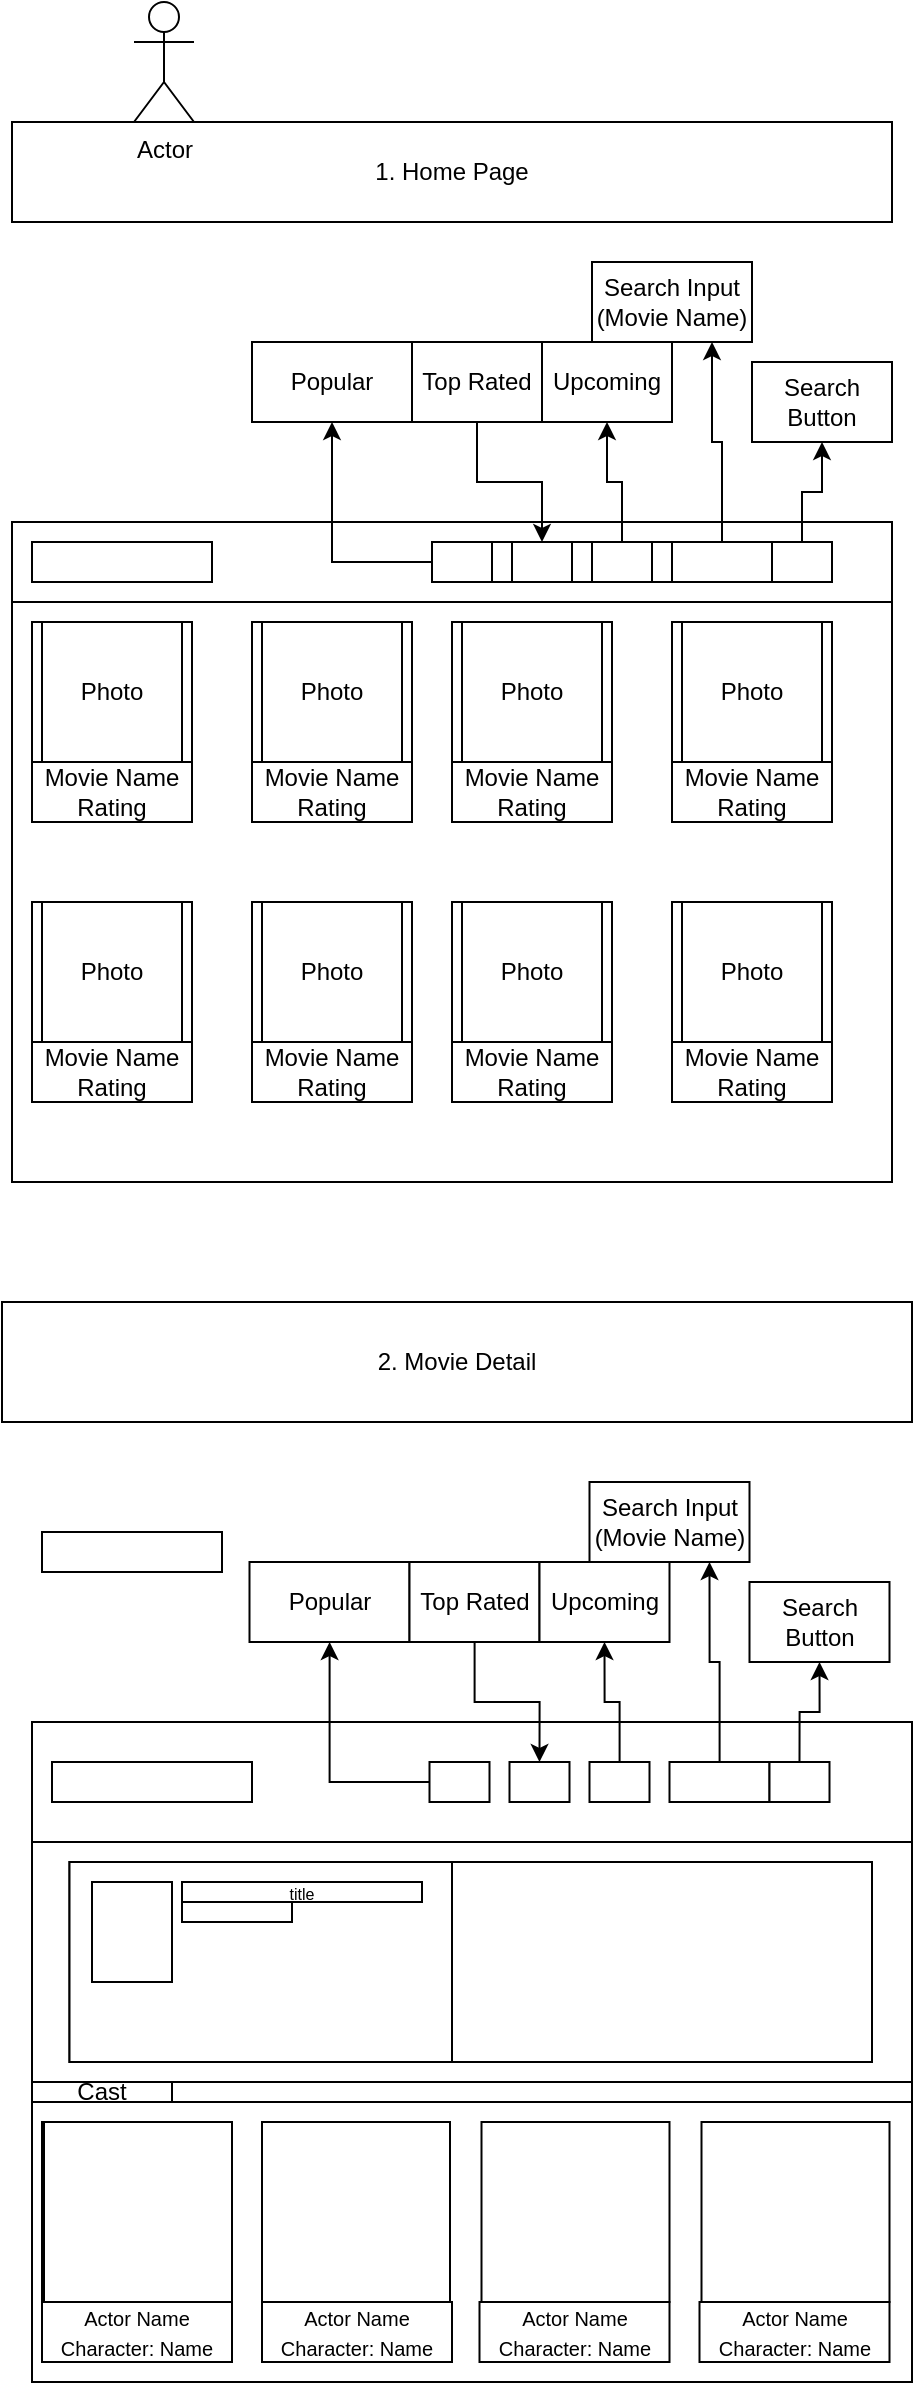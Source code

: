 <mxfile version="21.6.5" type="device">
  <diagram name="Page-1" id="ElI18qSyfeJPaA62jF6I">
    <mxGraphModel dx="761" dy="1430" grid="1" gridSize="10" guides="1" tooltips="1" connect="1" arrows="1" fold="1" page="1" pageScale="1" pageWidth="850" pageHeight="1100" math="0" shadow="0">
      <root>
        <mxCell id="0" />
        <mxCell id="1" parent="0" />
        <mxCell id="9JsNKuMPC3OCDEYl3NB9-1" value="" style="rounded=0;whiteSpace=wrap;html=1;" vertex="1" parent="1">
          <mxGeometry x="10" y="50" width="440" height="330" as="geometry" />
        </mxCell>
        <mxCell id="9JsNKuMPC3OCDEYl3NB9-2" value="" style="rounded=0;whiteSpace=wrap;html=1;" vertex="1" parent="1">
          <mxGeometry x="10" y="50" width="440" height="40" as="geometry" />
        </mxCell>
        <mxCell id="9JsNKuMPC3OCDEYl3NB9-3" value="" style="rounded=0;whiteSpace=wrap;html=1;" vertex="1" parent="1">
          <mxGeometry x="20" y="60" width="90" height="20" as="geometry" />
        </mxCell>
        <mxCell id="9JsNKuMPC3OCDEYl3NB9-4" value="" style="rounded=0;whiteSpace=wrap;html=1;" vertex="1" parent="1">
          <mxGeometry x="220" y="60" width="200" height="20" as="geometry" />
        </mxCell>
        <mxCell id="9JsNKuMPC3OCDEYl3NB9-10" value="" style="edgeStyle=orthogonalEdgeStyle;rounded=0;orthogonalLoop=1;jettySize=auto;html=1;" edge="1" parent="1" source="9JsNKuMPC3OCDEYl3NB9-5" target="9JsNKuMPC3OCDEYl3NB9-9">
          <mxGeometry relative="1" as="geometry" />
        </mxCell>
        <mxCell id="9JsNKuMPC3OCDEYl3NB9-5" value="" style="rounded=0;whiteSpace=wrap;html=1;" vertex="1" parent="1">
          <mxGeometry x="220" y="60" width="30" height="20" as="geometry" />
        </mxCell>
        <mxCell id="9JsNKuMPC3OCDEYl3NB9-6" value="" style="rounded=0;whiteSpace=wrap;html=1;" vertex="1" parent="1">
          <mxGeometry x="260" y="60" width="30" height="20" as="geometry" />
        </mxCell>
        <mxCell id="9JsNKuMPC3OCDEYl3NB9-16" style="edgeStyle=orthogonalEdgeStyle;rounded=0;orthogonalLoop=1;jettySize=auto;html=1;entryX=0.5;entryY=1;entryDx=0;entryDy=0;" edge="1" parent="1" source="9JsNKuMPC3OCDEYl3NB9-7" target="9JsNKuMPC3OCDEYl3NB9-15">
          <mxGeometry relative="1" as="geometry" />
        </mxCell>
        <mxCell id="9JsNKuMPC3OCDEYl3NB9-7" value="" style="rounded=0;whiteSpace=wrap;html=1;" vertex="1" parent="1">
          <mxGeometry x="300" y="60" width="30" height="20" as="geometry" />
        </mxCell>
        <mxCell id="9JsNKuMPC3OCDEYl3NB9-19" style="edgeStyle=orthogonalEdgeStyle;rounded=0;orthogonalLoop=1;jettySize=auto;html=1;entryX=0.75;entryY=1;entryDx=0;entryDy=0;" edge="1" parent="1" source="9JsNKuMPC3OCDEYl3NB9-8" target="9JsNKuMPC3OCDEYl3NB9-18">
          <mxGeometry relative="1" as="geometry" />
        </mxCell>
        <mxCell id="9JsNKuMPC3OCDEYl3NB9-8" value="" style="rounded=0;whiteSpace=wrap;html=1;" vertex="1" parent="1">
          <mxGeometry x="340" y="60" width="50" height="20" as="geometry" />
        </mxCell>
        <mxCell id="9JsNKuMPC3OCDEYl3NB9-9" value="Popular" style="whiteSpace=wrap;html=1;rounded=0;" vertex="1" parent="1">
          <mxGeometry x="130" y="-40" width="80" height="40" as="geometry" />
        </mxCell>
        <mxCell id="9JsNKuMPC3OCDEYl3NB9-14" style="edgeStyle=orthogonalEdgeStyle;rounded=0;orthogonalLoop=1;jettySize=auto;html=1;entryX=0.5;entryY=0;entryDx=0;entryDy=0;" edge="1" parent="1" source="9JsNKuMPC3OCDEYl3NB9-11" target="9JsNKuMPC3OCDEYl3NB9-6">
          <mxGeometry relative="1" as="geometry" />
        </mxCell>
        <mxCell id="9JsNKuMPC3OCDEYl3NB9-11" value="Top Rated" style="whiteSpace=wrap;html=1;rounded=0;" vertex="1" parent="1">
          <mxGeometry x="210" y="-40" width="65" height="40" as="geometry" />
        </mxCell>
        <mxCell id="9JsNKuMPC3OCDEYl3NB9-15" value="Upcoming" style="rounded=0;whiteSpace=wrap;html=1;" vertex="1" parent="1">
          <mxGeometry x="275" y="-40" width="65" height="40" as="geometry" />
        </mxCell>
        <mxCell id="9JsNKuMPC3OCDEYl3NB9-18" value="Search Input (Movie Name)" style="rounded=0;whiteSpace=wrap;html=1;" vertex="1" parent="1">
          <mxGeometry x="300" y="-80" width="80" height="40" as="geometry" />
        </mxCell>
        <mxCell id="9JsNKuMPC3OCDEYl3NB9-20" value="Search Button" style="rounded=0;whiteSpace=wrap;html=1;" vertex="1" parent="1">
          <mxGeometry x="380" y="-30" width="70" height="40" as="geometry" />
        </mxCell>
        <mxCell id="9JsNKuMPC3OCDEYl3NB9-22" style="edgeStyle=orthogonalEdgeStyle;rounded=0;orthogonalLoop=1;jettySize=auto;html=1;entryX=0.5;entryY=1;entryDx=0;entryDy=0;" edge="1" parent="1" source="9JsNKuMPC3OCDEYl3NB9-21" target="9JsNKuMPC3OCDEYl3NB9-20">
          <mxGeometry relative="1" as="geometry" />
        </mxCell>
        <mxCell id="9JsNKuMPC3OCDEYl3NB9-21" value="" style="rounded=0;whiteSpace=wrap;html=1;" vertex="1" parent="1">
          <mxGeometry x="390" y="60" width="30" height="20" as="geometry" />
        </mxCell>
        <mxCell id="9JsNKuMPC3OCDEYl3NB9-26" value="" style="rounded=0;whiteSpace=wrap;html=1;" vertex="1" parent="1">
          <mxGeometry x="20" y="100" width="80" height="100" as="geometry" />
        </mxCell>
        <mxCell id="9JsNKuMPC3OCDEYl3NB9-24" value="Photo" style="whiteSpace=wrap;html=1;aspect=fixed;" vertex="1" parent="1">
          <mxGeometry x="25" y="100" width="70" height="70" as="geometry" />
        </mxCell>
        <mxCell id="9JsNKuMPC3OCDEYl3NB9-25" value="Movie Name&lt;br&gt;Rating" style="rounded=0;whiteSpace=wrap;html=1;" vertex="1" parent="1">
          <mxGeometry x="20" y="170" width="80" height="30" as="geometry" />
        </mxCell>
        <mxCell id="9JsNKuMPC3OCDEYl3NB9-27" value="" style="whiteSpace=wrap;html=1;aspect=fixed;" vertex="1" parent="1">
          <mxGeometry x="135" y="100" width="70" height="70" as="geometry" />
        </mxCell>
        <mxCell id="9JsNKuMPC3OCDEYl3NB9-28" value="Movie Name&lt;br&gt;Rating" style="rounded=0;whiteSpace=wrap;html=1;" vertex="1" parent="1">
          <mxGeometry x="130" y="170" width="80" height="30" as="geometry" />
        </mxCell>
        <mxCell id="9JsNKuMPC3OCDEYl3NB9-29" value="" style="rounded=0;whiteSpace=wrap;html=1;" vertex="1" parent="1">
          <mxGeometry x="130" y="100" width="80" height="100" as="geometry" />
        </mxCell>
        <mxCell id="9JsNKuMPC3OCDEYl3NB9-30" value="Movie Name&lt;br&gt;Rating" style="rounded=0;whiteSpace=wrap;html=1;" vertex="1" parent="1">
          <mxGeometry x="130" y="170" width="80" height="30" as="geometry" />
        </mxCell>
        <mxCell id="9JsNKuMPC3OCDEYl3NB9-31" value="Photo" style="whiteSpace=wrap;html=1;aspect=fixed;" vertex="1" parent="1">
          <mxGeometry x="135" y="100" width="70" height="70" as="geometry" />
        </mxCell>
        <mxCell id="9JsNKuMPC3OCDEYl3NB9-43" value="" style="rounded=0;whiteSpace=wrap;html=1;" vertex="1" parent="1">
          <mxGeometry x="230" y="100" width="80" height="100" as="geometry" />
        </mxCell>
        <mxCell id="9JsNKuMPC3OCDEYl3NB9-44" value="Movie Name&lt;br&gt;Rating" style="rounded=0;whiteSpace=wrap;html=1;" vertex="1" parent="1">
          <mxGeometry x="230" y="170" width="80" height="30" as="geometry" />
        </mxCell>
        <mxCell id="9JsNKuMPC3OCDEYl3NB9-45" value="Photo" style="whiteSpace=wrap;html=1;aspect=fixed;" vertex="1" parent="1">
          <mxGeometry x="235" y="100" width="70" height="70" as="geometry" />
        </mxCell>
        <mxCell id="9JsNKuMPC3OCDEYl3NB9-46" value="" style="rounded=0;whiteSpace=wrap;html=1;" vertex="1" parent="1">
          <mxGeometry x="340" y="100" width="80" height="100" as="geometry" />
        </mxCell>
        <mxCell id="9JsNKuMPC3OCDEYl3NB9-47" value="Movie Name&lt;br&gt;Rating" style="rounded=0;whiteSpace=wrap;html=1;" vertex="1" parent="1">
          <mxGeometry x="340" y="170" width="80" height="30" as="geometry" />
        </mxCell>
        <mxCell id="9JsNKuMPC3OCDEYl3NB9-48" value="Photo" style="whiteSpace=wrap;html=1;aspect=fixed;" vertex="1" parent="1">
          <mxGeometry x="345" y="100" width="70" height="70" as="geometry" />
        </mxCell>
        <mxCell id="9JsNKuMPC3OCDEYl3NB9-49" value="" style="rounded=0;whiteSpace=wrap;html=1;" vertex="1" parent="1">
          <mxGeometry x="20" y="240" width="80" height="100" as="geometry" />
        </mxCell>
        <mxCell id="9JsNKuMPC3OCDEYl3NB9-50" value="Movie Name&lt;br&gt;Rating" style="rounded=0;whiteSpace=wrap;html=1;" vertex="1" parent="1">
          <mxGeometry x="20" y="310" width="80" height="30" as="geometry" />
        </mxCell>
        <mxCell id="9JsNKuMPC3OCDEYl3NB9-51" value="Photo" style="whiteSpace=wrap;html=1;aspect=fixed;" vertex="1" parent="1">
          <mxGeometry x="25" y="240" width="70" height="70" as="geometry" />
        </mxCell>
        <mxCell id="9JsNKuMPC3OCDEYl3NB9-52" value="" style="rounded=0;whiteSpace=wrap;html=1;" vertex="1" parent="1">
          <mxGeometry x="130" y="240" width="80" height="100" as="geometry" />
        </mxCell>
        <mxCell id="9JsNKuMPC3OCDEYl3NB9-53" value="Movie Name&lt;br&gt;Rating" style="rounded=0;whiteSpace=wrap;html=1;" vertex="1" parent="1">
          <mxGeometry x="130" y="310" width="80" height="30" as="geometry" />
        </mxCell>
        <mxCell id="9JsNKuMPC3OCDEYl3NB9-54" value="Photo" style="whiteSpace=wrap;html=1;aspect=fixed;" vertex="1" parent="1">
          <mxGeometry x="135" y="240" width="70" height="70" as="geometry" />
        </mxCell>
        <mxCell id="9JsNKuMPC3OCDEYl3NB9-55" value="" style="rounded=0;whiteSpace=wrap;html=1;" vertex="1" parent="1">
          <mxGeometry x="230" y="240" width="80" height="100" as="geometry" />
        </mxCell>
        <mxCell id="9JsNKuMPC3OCDEYl3NB9-56" value="Movie Name&lt;br&gt;Rating" style="rounded=0;whiteSpace=wrap;html=1;" vertex="1" parent="1">
          <mxGeometry x="230" y="310" width="80" height="30" as="geometry" />
        </mxCell>
        <mxCell id="9JsNKuMPC3OCDEYl3NB9-57" value="Photo" style="whiteSpace=wrap;html=1;aspect=fixed;" vertex="1" parent="1">
          <mxGeometry x="235" y="240" width="70" height="70" as="geometry" />
        </mxCell>
        <mxCell id="9JsNKuMPC3OCDEYl3NB9-58" value="" style="rounded=0;whiteSpace=wrap;html=1;" vertex="1" parent="1">
          <mxGeometry x="340" y="240" width="80" height="100" as="geometry" />
        </mxCell>
        <mxCell id="9JsNKuMPC3OCDEYl3NB9-59" value="Movie Name&lt;br&gt;Rating" style="rounded=0;whiteSpace=wrap;html=1;" vertex="1" parent="1">
          <mxGeometry x="340" y="310" width="80" height="30" as="geometry" />
        </mxCell>
        <mxCell id="9JsNKuMPC3OCDEYl3NB9-60" value="Photo" style="whiteSpace=wrap;html=1;aspect=fixed;" vertex="1" parent="1">
          <mxGeometry x="345" y="240" width="70" height="70" as="geometry" />
        </mxCell>
        <mxCell id="9JsNKuMPC3OCDEYl3NB9-61" value="1. Home Page" style="rounded=0;whiteSpace=wrap;html=1;" vertex="1" parent="1">
          <mxGeometry x="10" y="-150" width="440" height="50" as="geometry" />
        </mxCell>
        <mxCell id="9JsNKuMPC3OCDEYl3NB9-62" value="2. Movie Detail" style="rounded=0;whiteSpace=wrap;html=1;" vertex="1" parent="1">
          <mxGeometry x="5" y="440" width="455" height="60" as="geometry" />
        </mxCell>
        <mxCell id="9JsNKuMPC3OCDEYl3NB9-63" value="" style="rounded=0;whiteSpace=wrap;html=1;" vertex="1" parent="1">
          <mxGeometry x="20" y="650" width="440" height="330" as="geometry" />
        </mxCell>
        <mxCell id="9JsNKuMPC3OCDEYl3NB9-64" value="Actor" style="shape=umlActor;verticalLabelPosition=bottom;verticalAlign=top;html=1;outlineConnect=0;" vertex="1" parent="1">
          <mxGeometry x="71" y="-210" width="30" height="60" as="geometry" />
        </mxCell>
        <mxCell id="9JsNKuMPC3OCDEYl3NB9-98" value="" style="rounded=0;whiteSpace=wrap;html=1;" vertex="1" parent="1">
          <mxGeometry x="20" y="650" width="440" height="60" as="geometry" />
        </mxCell>
        <mxCell id="9JsNKuMPC3OCDEYl3NB9-67" value="" style="rounded=0;whiteSpace=wrap;html=1;" vertex="1" parent="1">
          <mxGeometry x="25" y="555" width="90" height="20" as="geometry" />
        </mxCell>
        <mxCell id="9JsNKuMPC3OCDEYl3NB9-84" value="" style="edgeStyle=orthogonalEdgeStyle;rounded=0;orthogonalLoop=1;jettySize=auto;html=1;" edge="1" parent="1" source="9JsNKuMPC3OCDEYl3NB9-85" target="9JsNKuMPC3OCDEYl3NB9-91">
          <mxGeometry relative="1" as="geometry" />
        </mxCell>
        <mxCell id="9JsNKuMPC3OCDEYl3NB9-85" value="" style="rounded=0;whiteSpace=wrap;html=1;" vertex="1" parent="1">
          <mxGeometry x="218.75" y="670" width="30" height="20" as="geometry" />
        </mxCell>
        <mxCell id="9JsNKuMPC3OCDEYl3NB9-86" value="" style="rounded=0;whiteSpace=wrap;html=1;" vertex="1" parent="1">
          <mxGeometry x="258.75" y="670" width="30" height="20" as="geometry" />
        </mxCell>
        <mxCell id="9JsNKuMPC3OCDEYl3NB9-99" style="edgeStyle=orthogonalEdgeStyle;rounded=0;orthogonalLoop=1;jettySize=auto;html=1;entryX=0.5;entryY=1;entryDx=0;entryDy=0;" edge="1" parent="1" source="9JsNKuMPC3OCDEYl3NB9-88" target="9JsNKuMPC3OCDEYl3NB9-94">
          <mxGeometry relative="1" as="geometry" />
        </mxCell>
        <mxCell id="9JsNKuMPC3OCDEYl3NB9-88" value="" style="rounded=0;whiteSpace=wrap;html=1;" vertex="1" parent="1">
          <mxGeometry x="298.75" y="670" width="30" height="20" as="geometry" />
        </mxCell>
        <mxCell id="9JsNKuMPC3OCDEYl3NB9-89" style="edgeStyle=orthogonalEdgeStyle;rounded=0;orthogonalLoop=1;jettySize=auto;html=1;entryX=0.75;entryY=1;entryDx=0;entryDy=0;" edge="1" parent="1" source="9JsNKuMPC3OCDEYl3NB9-90" target="9JsNKuMPC3OCDEYl3NB9-95">
          <mxGeometry relative="1" as="geometry" />
        </mxCell>
        <mxCell id="9JsNKuMPC3OCDEYl3NB9-90" value="" style="rounded=0;whiteSpace=wrap;html=1;" vertex="1" parent="1">
          <mxGeometry x="338.75" y="670" width="50" height="20" as="geometry" />
        </mxCell>
        <mxCell id="9JsNKuMPC3OCDEYl3NB9-91" value="Popular" style="whiteSpace=wrap;html=1;rounded=0;" vertex="1" parent="1">
          <mxGeometry x="128.75" y="570" width="80" height="40" as="geometry" />
        </mxCell>
        <mxCell id="9JsNKuMPC3OCDEYl3NB9-92" style="edgeStyle=orthogonalEdgeStyle;rounded=0;orthogonalLoop=1;jettySize=auto;html=1;entryX=0.5;entryY=0;entryDx=0;entryDy=0;" edge="1" parent="1" source="9JsNKuMPC3OCDEYl3NB9-93" target="9JsNKuMPC3OCDEYl3NB9-86">
          <mxGeometry relative="1" as="geometry" />
        </mxCell>
        <mxCell id="9JsNKuMPC3OCDEYl3NB9-93" value="Top Rated" style="whiteSpace=wrap;html=1;rounded=0;" vertex="1" parent="1">
          <mxGeometry x="208.75" y="570" width="65" height="40" as="geometry" />
        </mxCell>
        <mxCell id="9JsNKuMPC3OCDEYl3NB9-94" value="Upcoming" style="rounded=0;whiteSpace=wrap;html=1;" vertex="1" parent="1">
          <mxGeometry x="273.75" y="570" width="65" height="40" as="geometry" />
        </mxCell>
        <mxCell id="9JsNKuMPC3OCDEYl3NB9-95" value="Search Input (Movie Name)" style="rounded=0;whiteSpace=wrap;html=1;" vertex="1" parent="1">
          <mxGeometry x="298.75" y="530" width="80" height="40" as="geometry" />
        </mxCell>
        <mxCell id="9JsNKuMPC3OCDEYl3NB9-96" value="Search Button" style="rounded=0;whiteSpace=wrap;html=1;" vertex="1" parent="1">
          <mxGeometry x="378.75" y="580" width="70" height="40" as="geometry" />
        </mxCell>
        <mxCell id="9JsNKuMPC3OCDEYl3NB9-100" style="edgeStyle=orthogonalEdgeStyle;rounded=0;orthogonalLoop=1;jettySize=auto;html=1;exitX=0.5;exitY=0;exitDx=0;exitDy=0;entryX=0.5;entryY=1;entryDx=0;entryDy=0;" edge="1" parent="1" source="9JsNKuMPC3OCDEYl3NB9-97" target="9JsNKuMPC3OCDEYl3NB9-96">
          <mxGeometry relative="1" as="geometry" />
        </mxCell>
        <mxCell id="9JsNKuMPC3OCDEYl3NB9-97" value="" style="rounded=0;whiteSpace=wrap;html=1;" vertex="1" parent="1">
          <mxGeometry x="388.75" y="670" width="30" height="20" as="geometry" />
        </mxCell>
        <mxCell id="9JsNKuMPC3OCDEYl3NB9-101" value="" style="rounded=0;whiteSpace=wrap;html=1;" vertex="1" parent="1">
          <mxGeometry x="30" y="670" width="100" height="20" as="geometry" />
        </mxCell>
        <mxCell id="9JsNKuMPC3OCDEYl3NB9-102" value="" style="rounded=0;whiteSpace=wrap;html=1;" vertex="1" parent="1">
          <mxGeometry x="20" y="710" width="440" height="120" as="geometry" />
        </mxCell>
        <mxCell id="9JsNKuMPC3OCDEYl3NB9-103" value="" style="rounded=0;whiteSpace=wrap;html=1;" vertex="1" parent="1">
          <mxGeometry x="38.75" y="720" width="401.25" height="100" as="geometry" />
        </mxCell>
        <mxCell id="9JsNKuMPC3OCDEYl3NB9-104" value="" style="rounded=0;whiteSpace=wrap;html=1;" vertex="1" parent="1">
          <mxGeometry x="20" y="840" width="440" height="140" as="geometry" />
        </mxCell>
        <mxCell id="9JsNKuMPC3OCDEYl3NB9-105" value="" style="rounded=0;whiteSpace=wrap;html=1;" vertex="1" parent="1">
          <mxGeometry x="25" y="850" width="95" height="120" as="geometry" />
        </mxCell>
        <mxCell id="9JsNKuMPC3OCDEYl3NB9-106" value="" style="rounded=0;whiteSpace=wrap;html=1;" vertex="1" parent="1">
          <mxGeometry x="26" y="850" width="94" height="90" as="geometry" />
        </mxCell>
        <mxCell id="9JsNKuMPC3OCDEYl3NB9-107" value="&lt;font style=&quot;font-size: 10px;&quot;&gt;Actor Name&lt;br&gt;Character: Name&lt;br&gt;&lt;/font&gt;" style="rounded=0;whiteSpace=wrap;html=1;" vertex="1" parent="1">
          <mxGeometry x="25" y="940" width="95" height="30" as="geometry" />
        </mxCell>
        <mxCell id="9JsNKuMPC3OCDEYl3NB9-108" value="" style="rounded=0;whiteSpace=wrap;html=1;" vertex="1" parent="1">
          <mxGeometry x="135" y="850" width="94" height="90" as="geometry" />
        </mxCell>
        <mxCell id="9JsNKuMPC3OCDEYl3NB9-109" value="&lt;font style=&quot;font-size: 10px;&quot;&gt;Actor Name&lt;br&gt;Character: Name&lt;br&gt;&lt;/font&gt;" style="rounded=0;whiteSpace=wrap;html=1;" vertex="1" parent="1">
          <mxGeometry x="135" y="940" width="95" height="30" as="geometry" />
        </mxCell>
        <mxCell id="9JsNKuMPC3OCDEYl3NB9-110" value="" style="rounded=0;whiteSpace=wrap;html=1;" vertex="1" parent="1">
          <mxGeometry x="244.75" y="850" width="94" height="90" as="geometry" />
        </mxCell>
        <mxCell id="9JsNKuMPC3OCDEYl3NB9-111" value="&lt;font style=&quot;font-size: 10px;&quot;&gt;Actor Name&lt;br&gt;Character: Name&lt;br&gt;&lt;/font&gt;" style="rounded=0;whiteSpace=wrap;html=1;" vertex="1" parent="1">
          <mxGeometry x="243.75" y="940" width="95" height="30" as="geometry" />
        </mxCell>
        <mxCell id="9JsNKuMPC3OCDEYl3NB9-112" value="" style="rounded=0;whiteSpace=wrap;html=1;" vertex="1" parent="1">
          <mxGeometry x="354.75" y="850" width="94" height="90" as="geometry" />
        </mxCell>
        <mxCell id="9JsNKuMPC3OCDEYl3NB9-113" value="&lt;font style=&quot;font-size: 10px;&quot;&gt;Actor Name&lt;br&gt;Character: Name&lt;br&gt;&lt;/font&gt;" style="rounded=0;whiteSpace=wrap;html=1;" vertex="1" parent="1">
          <mxGeometry x="353.75" y="940" width="95" height="30" as="geometry" />
        </mxCell>
        <mxCell id="9JsNKuMPC3OCDEYl3NB9-114" value="Cast" style="rounded=0;whiteSpace=wrap;html=1;" vertex="1" parent="1">
          <mxGeometry x="20" y="830" width="70" height="10" as="geometry" />
        </mxCell>
        <mxCell id="9JsNKuMPC3OCDEYl3NB9-115" value="" style="rounded=0;whiteSpace=wrap;html=1;" vertex="1" parent="1">
          <mxGeometry x="38.75" y="720" width="191.25" height="100" as="geometry" />
        </mxCell>
        <mxCell id="9JsNKuMPC3OCDEYl3NB9-116" value="" style="rounded=0;whiteSpace=wrap;html=1;" vertex="1" parent="1">
          <mxGeometry x="50" y="730" width="40" height="50" as="geometry" />
        </mxCell>
        <mxCell id="9JsNKuMPC3OCDEYl3NB9-117" value="&lt;font style=&quot;font-size: 8px;&quot;&gt;title&lt;/font&gt;" style="rounded=0;whiteSpace=wrap;html=1;" vertex="1" parent="1">
          <mxGeometry x="95" y="730" width="120" height="10" as="geometry" />
        </mxCell>
        <mxCell id="9JsNKuMPC3OCDEYl3NB9-118" value="" style="rounded=0;whiteSpace=wrap;html=1;" vertex="1" parent="1">
          <mxGeometry x="95" y="740" width="55" height="10" as="geometry" />
        </mxCell>
      </root>
    </mxGraphModel>
  </diagram>
</mxfile>
